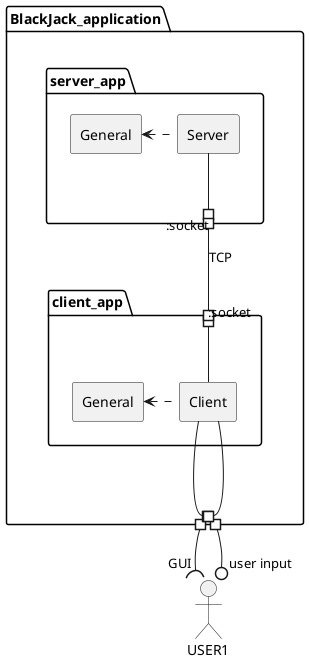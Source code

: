 ' this is for a start just a remake of the same diagram of the example"

@startuml "composite_structure"

package BlackJack_application{

         
    folder client_app {

        rectangle General
        ' rectangle ServerClientCommunication as Client
        rectangle Client

        Client .left.> General
        Client -up-# client_app 
        
    }

    folder server_app {
        rectangle General as General_
        ' rectangle ServerClientCommunication as Server
        rectangle Server

        Server .left.>General_
        Server -down-# server_app
    }

    client_app ":socket" #-up-# ":socket" server_app : TCP
    



}



    :USER1: "GUI" )-up-# BlackJack_application 
    BlackJack_application#-up- Client
    :USER1: "user input" 0-up-# BlackJack_application
    BlackJack_application #-up- Client

@enduml










' package, folder, frame, node, folder


' !theme vibrant

' package STUUFFFF <<Folder>> {
'     boundary b1
'     control c1
'     b1 -(0)- c1

'     component comp1
'     interface interf1
'     comp1 #~~( interf1

'     :mode1actor: -0)- fooa1
'     :mode1actorl: -le0)- foo1l

'     [component1] 0)-(0-(0 [componentC]
'     () component3 )-0-(0 "foo" [componentC]

'     [aze1] #-->> [aze2]
' }
